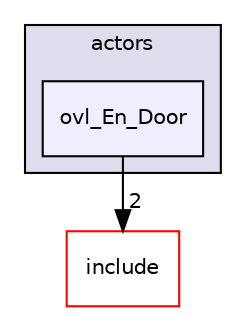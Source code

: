 digraph "src/overlays/actors/ovl_En_Door" {
  compound=true
  node [ fontsize="10", fontname="Helvetica"];
  edge [ labelfontsize="10", labelfontname="Helvetica"];
  subgraph clusterdir_e93473484be31ce7bcb356bd643a22f8 {
    graph [ bgcolor="#ddddee", pencolor="black", label="actors" fontname="Helvetica", fontsize="10", URL="dir_e93473484be31ce7bcb356bd643a22f8.html"]
  dir_97393785121914d6f2b99c14f99594ea [shape=box, label="ovl_En_Door", style="filled", fillcolor="#eeeeff", pencolor="black", URL="dir_97393785121914d6f2b99c14f99594ea.html"];
  }
  dir_d44c64559bbebec7f509842c48db8b23 [shape=box label="include" fillcolor="white" style="filled" color="red" URL="dir_d44c64559bbebec7f509842c48db8b23.html"];
  dir_97393785121914d6f2b99c14f99594ea->dir_d44c64559bbebec7f509842c48db8b23 [headlabel="2", labeldistance=1.5 headhref="dir_000222_000000.html"];
}
